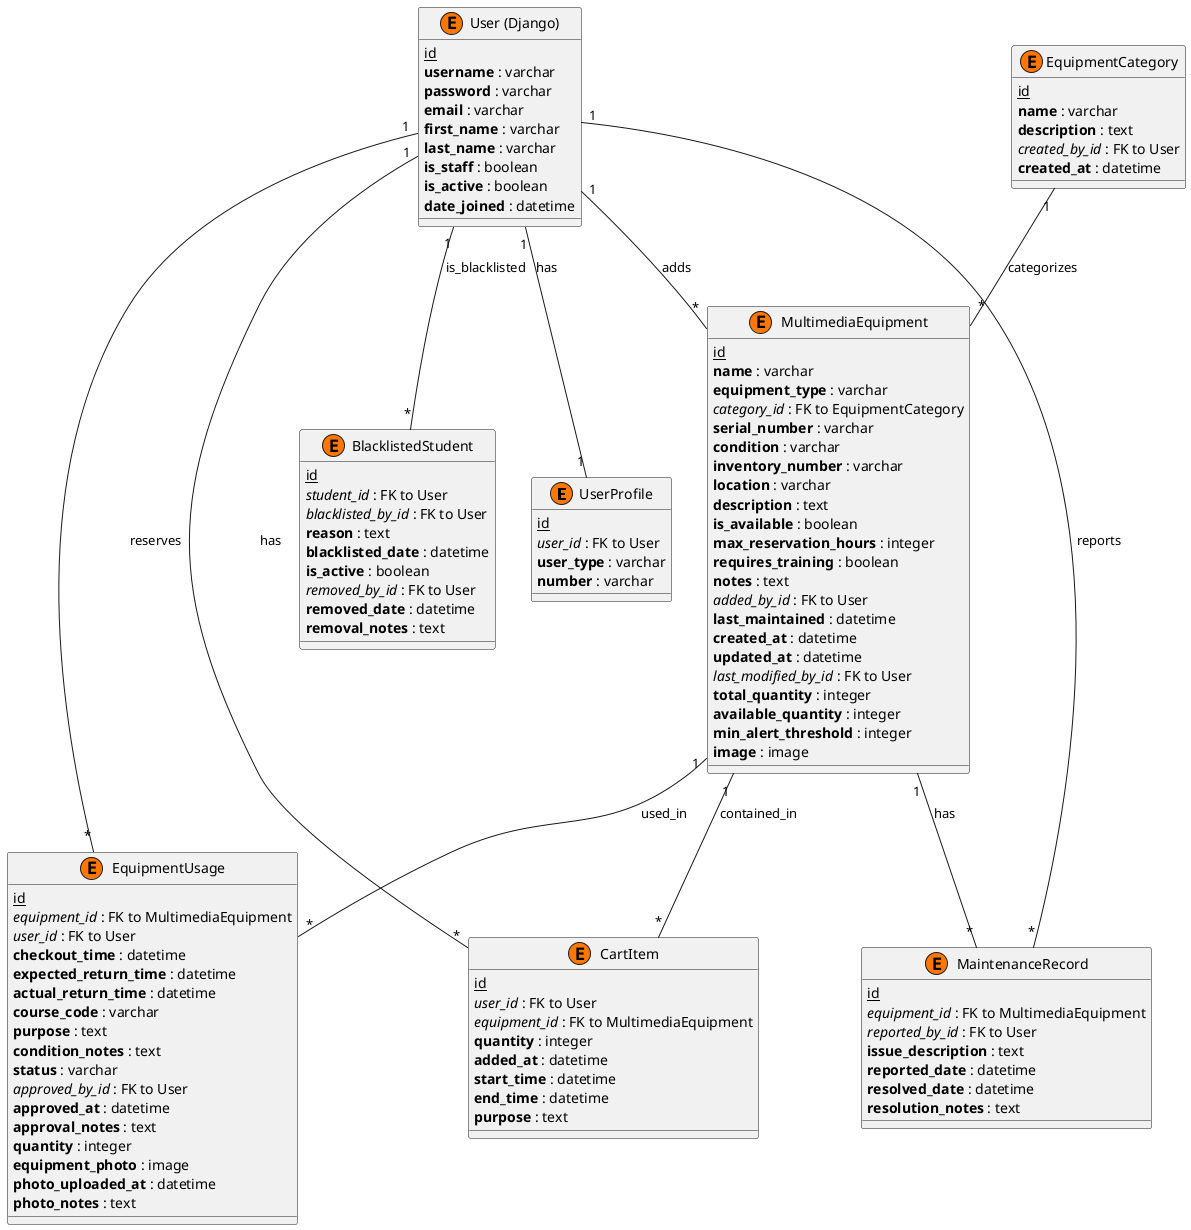 @startuml Equipment Reservation ER Diagram

!define Table(name,desc) class name as "desc" << (E,#FF7700) >>
!define primary_key(x) <u>x</u>
!define foreign_key(x) <i>x</i>
!define column(x) <b>x</b>
!define not_null(x) <b>x</b>

' Define entities with attributes
Table(UserProfile, "UserProfile") {
    primary_key(id)
    foreign_key(user_id) : FK to User
    column(user_type) : varchar
    column(number) : varchar
}

Table(EquipmentCategory, "EquipmentCategory") {
    primary_key(id)
    column(name) : varchar
    column(description) : text
    foreign_key(created_by_id) : FK to User
    column(created_at) : datetime
}

Table(MultimediaEquipment, "MultimediaEquipment") {
    primary_key(id)
    column(name) : varchar
    column(equipment_type) : varchar
    foreign_key(category_id) : FK to EquipmentCategory
    column(serial_number) : varchar
    column(condition) : varchar
    column(inventory_number) : varchar
    column(location) : varchar
    column(description) : text
    column(is_available) : boolean
    column(max_reservation_hours) : integer
    column(requires_training) : boolean
    column(notes) : text
    foreign_key(added_by_id) : FK to User
    column(last_maintained) : datetime
    column(created_at) : datetime
    column(updated_at) : datetime
    foreign_key(last_modified_by_id) : FK to User
    column(total_quantity) : integer
    column(available_quantity) : integer
    column(min_alert_threshold) : integer
    column(image) : image
}

Table(EquipmentUsage, "EquipmentUsage") {
    primary_key(id)
    foreign_key(equipment_id) : FK to MultimediaEquipment
    foreign_key(user_id) : FK to User
    column(checkout_time) : datetime
    column(expected_return_time) : datetime
    column(actual_return_time) : datetime
    column(course_code) : varchar
    column(purpose) : text
    column(condition_notes) : text
    column(status) : varchar
    foreign_key(approved_by_id) : FK to User
    column(approved_at) : datetime
    column(approval_notes) : text
    column(quantity) : integer
    column(equipment_photo) : image
    column(photo_uploaded_at) : datetime
    column(photo_notes) : text
}

Table(MaintenanceRecord, "MaintenanceRecord") {
    primary_key(id)
    foreign_key(equipment_id) : FK to MultimediaEquipment
    foreign_key(reported_by_id) : FK to User
    column(issue_description) : text
    column(reported_date) : datetime
    column(resolved_date) : datetime
    column(resolution_notes) : text
}

Table(CartItem, "CartItem") {
    primary_key(id)
    foreign_key(user_id) : FK to User
    foreign_key(equipment_id) : FK to MultimediaEquipment
    column(quantity) : integer
    column(added_at) : datetime
    column(start_time) : datetime
    column(end_time) : datetime
    column(purpose) : text
}

Table(BlacklistedStudent, "BlacklistedStudent") {
    primary_key(id)
    foreign_key(student_id) : FK to User
    foreign_key(blacklisted_by_id) : FK to User
    column(reason) : text
    column(blacklisted_date) : datetime
    column(is_active) : boolean
    foreign_key(removed_by_id) : FK to User
    column(removed_date) : datetime
    column(removal_notes) : text
}

Table(User, "User (Django)") {
    primary_key(id)
    column(username) : varchar
    column(password) : varchar
    column(email) : varchar
    column(first_name) : varchar
    column(last_name) : varchar
    column(is_staff) : boolean
    column(is_active) : boolean
    column(date_joined) : datetime
}

' Define relationships
User "1" -- "1" UserProfile : has
User "1" -- "*" MultimediaEquipment : adds
User "1" -- "*" EquipmentUsage : reserves
User "1" -- "*" MaintenanceRecord : reports
User "1" -- "*" CartItem : has
User "1" -- "*" BlacklistedStudent : is_blacklisted

MultimediaEquipment "1" -- "*" EquipmentUsage : used_in
MultimediaEquipment "1" -- "*" MaintenanceRecord : has
MultimediaEquipment "1" -- "*" CartItem : contained_in
EquipmentCategory "1" -- "*" MultimediaEquipment : categorizes

@enduml
